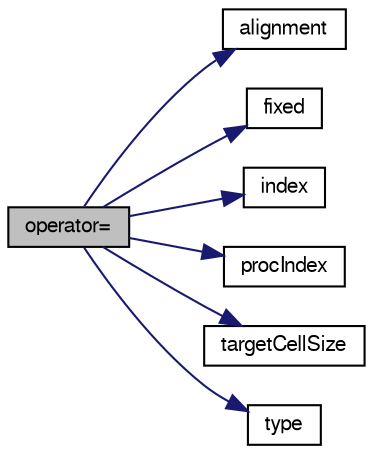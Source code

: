 digraph "operator="
{
  bgcolor="transparent";
  edge [fontname="FreeSans",fontsize="10",labelfontname="FreeSans",labelfontsize="10"];
  node [fontname="FreeSans",fontsize="10",shape=record];
  rankdir="LR";
  Node171 [label="operator=",height=0.2,width=0.4,color="black", fillcolor="grey75", style="filled", fontcolor="black"];
  Node171 -> Node172 [color="midnightblue",fontsize="10",style="solid",fontname="FreeSans"];
  Node172 [label="alignment",height=0.2,width=0.4,color="black",URL="$a31474.html#aedaa74a538e50e7a88c7ff2fb30b765c"];
  Node171 -> Node173 [color="midnightblue",fontsize="10",style="solid",fontname="FreeSans"];
  Node173 [label="fixed",height=0.2,width=0.4,color="black",URL="$a31474.html#a265c07e245e497ced93d82230fa192ba",tooltip="Is the vertex fixed or movable. "];
  Node171 -> Node174 [color="midnightblue",fontsize="10",style="solid",fontname="FreeSans"];
  Node174 [label="index",height=0.2,width=0.4,color="black",URL="$a31474.html#a89fe7f275fb7d23cd8d143184ae5721b"];
  Node171 -> Node175 [color="midnightblue",fontsize="10",style="solid",fontname="FreeSans"];
  Node175 [label="procIndex",height=0.2,width=0.4,color="black",URL="$a31474.html#a91cd76b8ec6b2315c83045f4184ec3c0"];
  Node171 -> Node176 [color="midnightblue",fontsize="10",style="solid",fontname="FreeSans"];
  Node176 [label="targetCellSize",height=0.2,width=0.4,color="black",URL="$a31474.html#a00489c65396d475b84ea2e14d0aec930"];
  Node171 -> Node177 [color="midnightblue",fontsize="10",style="solid",fontname="FreeSans"];
  Node177 [label="type",height=0.2,width=0.4,color="black",URL="$a31474.html#a0b81c16a9a4584b326d6014d0068b1ee"];
}
